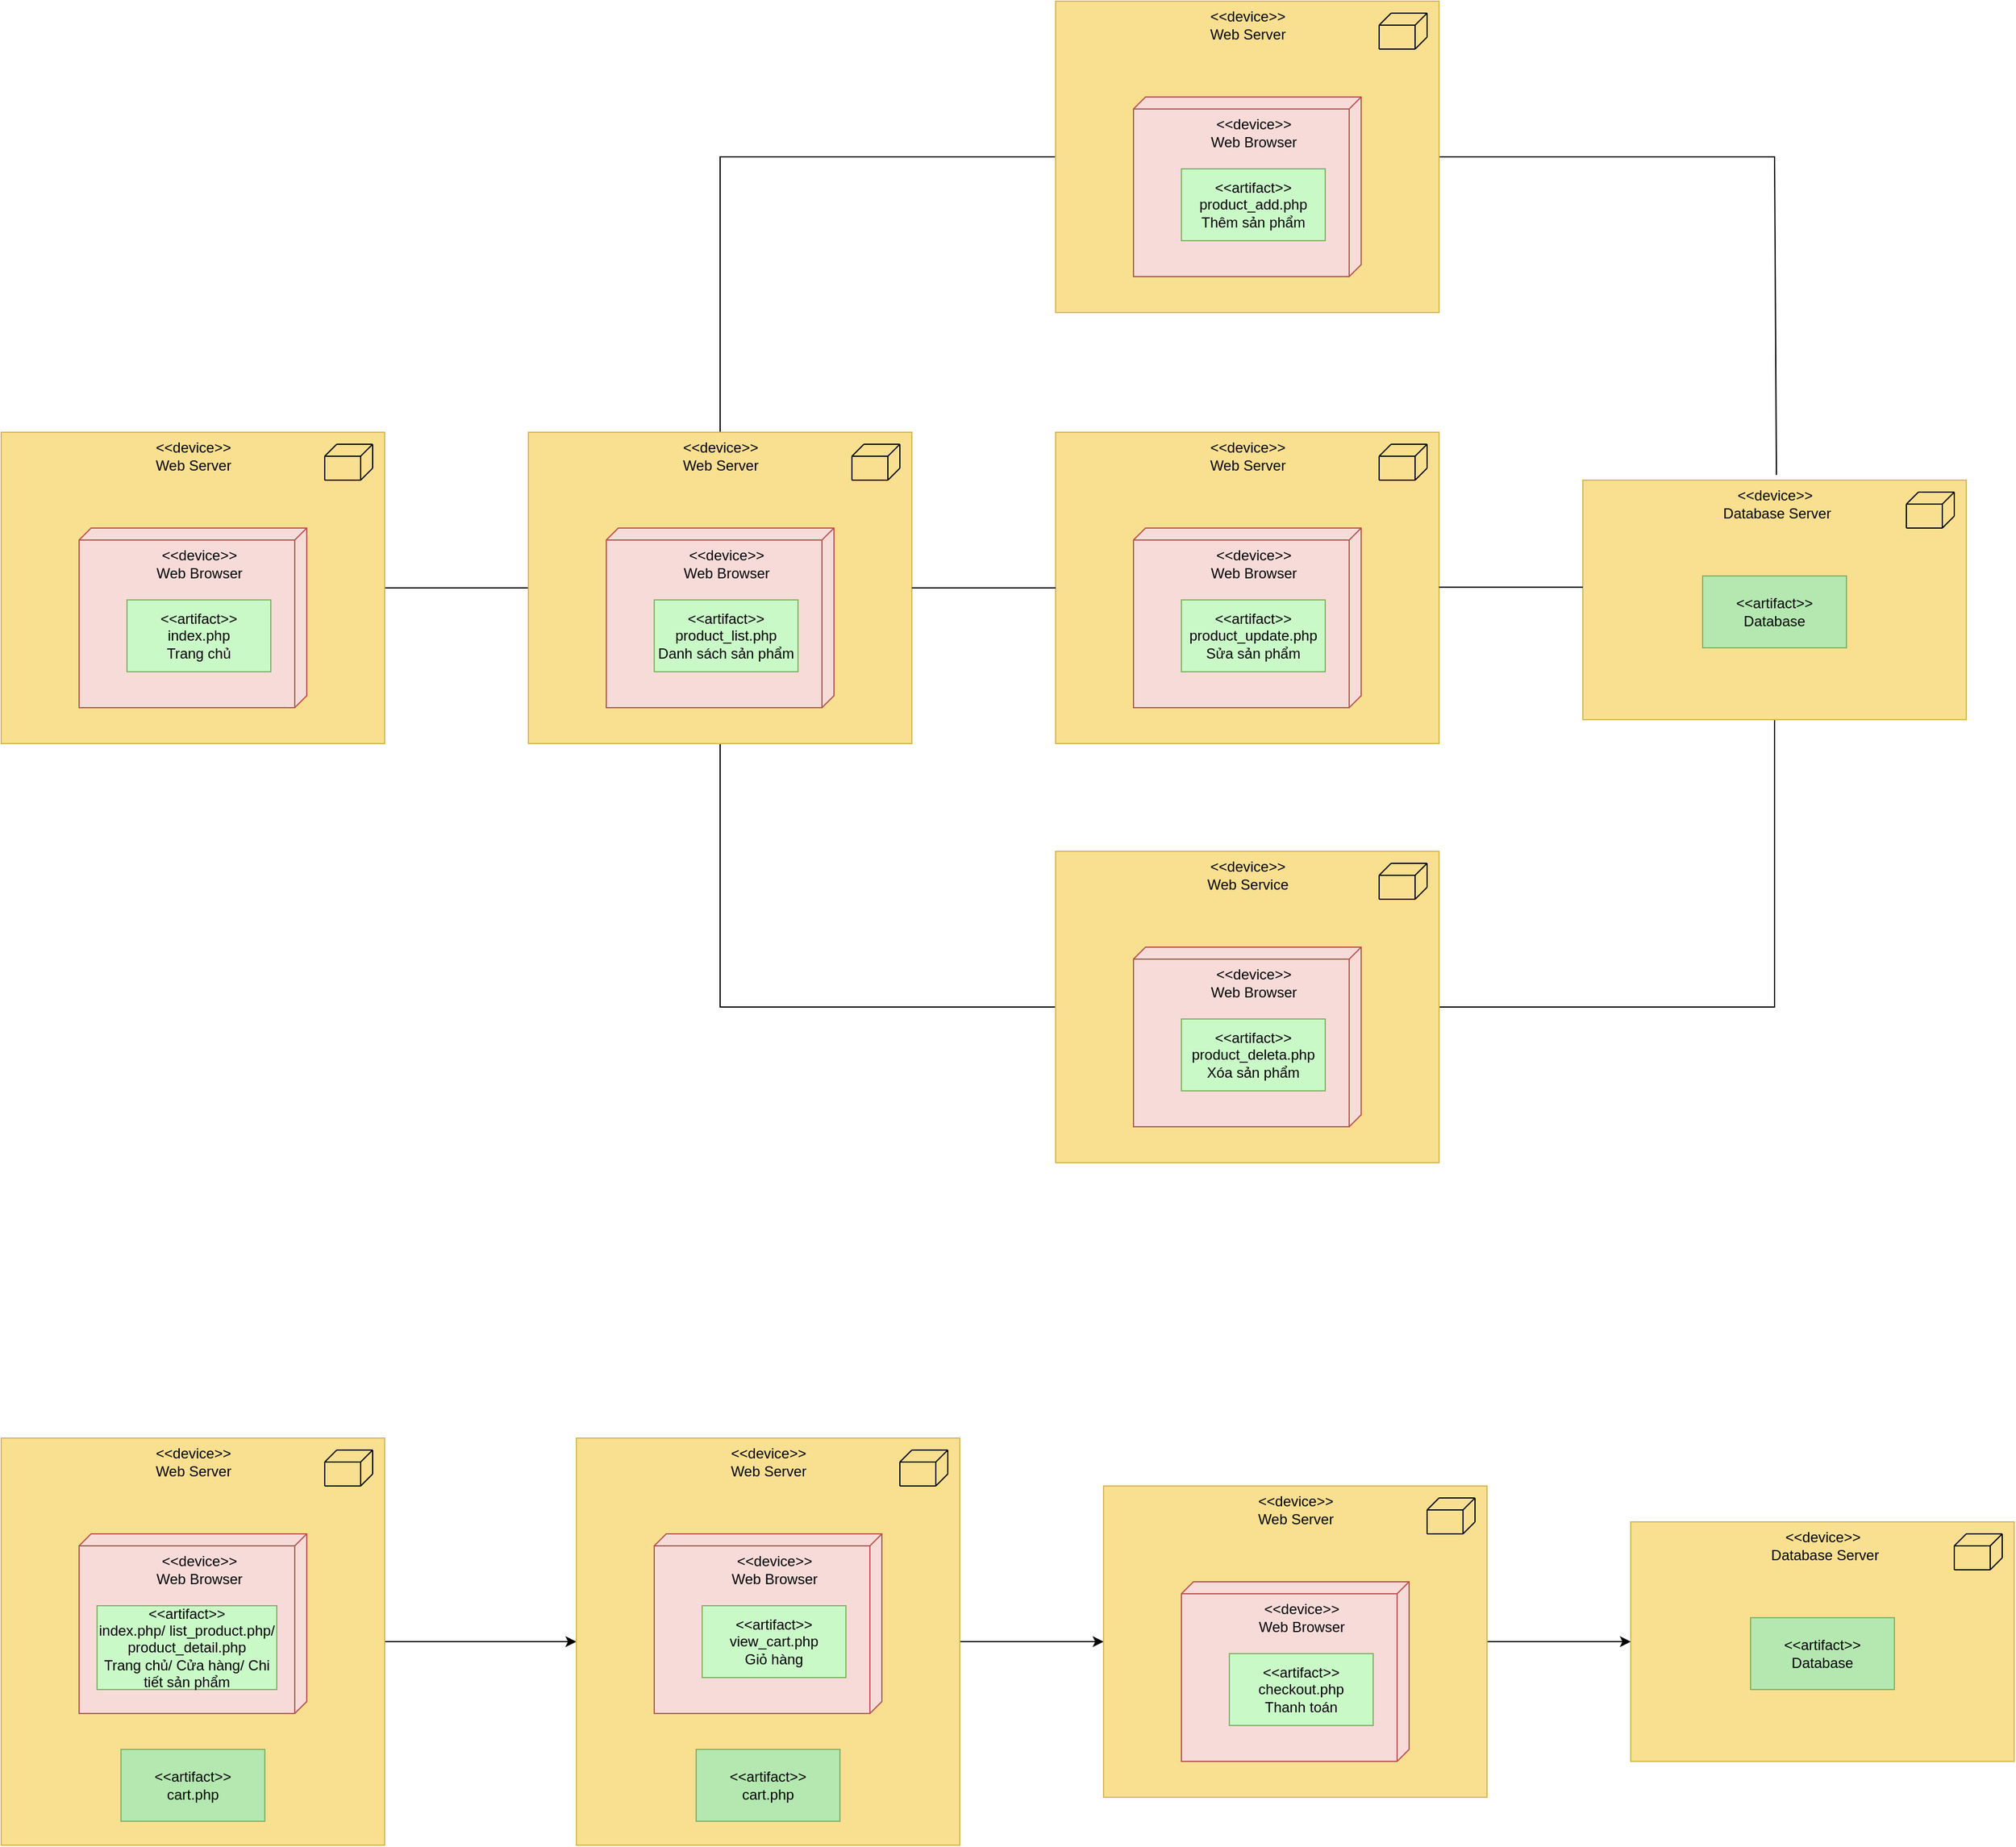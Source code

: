 <mxfile version="25.0.3">
  <diagram name="Trang-1" id="U55i69u3SEo8OkQwpdKD">
    <mxGraphModel dx="1615" dy="857" grid="1" gridSize="10" guides="1" tooltips="1" connect="1" arrows="1" fold="1" page="1" pageScale="1" pageWidth="2339" pageHeight="3300" math="0" shadow="0">
      <root>
        <mxCell id="0" />
        <mxCell id="1" parent="0" />
        <mxCell id="pcqIPcmbaqrJUMRT5sf_-56" value="" style="endArrow=none;html=1;rounded=0;entryX=0;entryY=0.5;entryDx=0;entryDy=0;" edge="1" parent="1" target="pcqIPcmbaqrJUMRT5sf_-207">
          <mxGeometry width="50" height="50" relative="1" as="geometry">
            <mxPoint x="760" y="600" as="sourcePoint" />
            <mxPoint x="1040" y="380" as="targetPoint" />
            <Array as="points">
              <mxPoint x="760" y="370" />
            </Array>
          </mxGeometry>
        </mxCell>
        <mxCell id="pcqIPcmbaqrJUMRT5sf_-58" value="" style="endArrow=none;html=1;rounded=0;exitX=0.5;exitY=1;exitDx=0;exitDy=0;entryX=0;entryY=0.5;entryDx=0;entryDy=0;" edge="1" parent="1" source="pcqIPcmbaqrJUMRT5sf_-91" target="pcqIPcmbaqrJUMRT5sf_-223">
          <mxGeometry width="50" height="50" relative="1" as="geometry">
            <mxPoint x="760" y="800" as="sourcePoint" />
            <mxPoint x="1040" y="1020" as="targetPoint" />
            <Array as="points">
              <mxPoint x="760" y="1080" />
            </Array>
          </mxGeometry>
        </mxCell>
        <mxCell id="pcqIPcmbaqrJUMRT5sf_-68" value="" style="endArrow=none;html=1;rounded=0;exitX=1;exitY=0.5;exitDx=0;exitDy=0;entryX=0.513;entryY=-0.108;entryDx=0;entryDy=0;entryPerimeter=0;" edge="1" parent="1" source="pcqIPcmbaqrJUMRT5sf_-207" target="pcqIPcmbaqrJUMRT5sf_-165">
          <mxGeometry width="50" height="50" relative="1" as="geometry">
            <mxPoint x="1360" y="380" as="sourcePoint" />
            <mxPoint x="1640" y="600" as="targetPoint" />
            <Array as="points">
              <mxPoint x="1640" y="370" />
            </Array>
          </mxGeometry>
        </mxCell>
        <mxCell id="pcqIPcmbaqrJUMRT5sf_-70" value="" style="endArrow=none;html=1;rounded=0;exitX=1;exitY=0.5;exitDx=0;exitDy=0;entryX=0.5;entryY=1;entryDx=0;entryDy=0;" edge="1" parent="1" source="pcqIPcmbaqrJUMRT5sf_-223" target="pcqIPcmbaqrJUMRT5sf_-163">
          <mxGeometry width="50" height="50" relative="1" as="geometry">
            <mxPoint x="1360" y="1020.0" as="sourcePoint" />
            <mxPoint x="1640" y="810" as="targetPoint" />
            <Array as="points">
              <mxPoint x="1640" y="1080" />
            </Array>
          </mxGeometry>
        </mxCell>
        <mxCell id="pcqIPcmbaqrJUMRT5sf_-80" value="" style="endArrow=none;html=1;rounded=0;exitX=1;exitY=0.5;exitDx=0;exitDy=0;entryX=0;entryY=0.5;entryDx=0;entryDy=0;" edge="1" parent="1" source="pcqIPcmbaqrJUMRT5sf_-179" target="pcqIPcmbaqrJUMRT5sf_-91">
          <mxGeometry width="50" height="50" relative="1" as="geometry">
            <mxPoint x="480" y="710" as="sourcePoint" />
            <mxPoint x="600" y="710" as="targetPoint" />
          </mxGeometry>
        </mxCell>
        <mxCell id="pcqIPcmbaqrJUMRT5sf_-91" value="" style="html=1;whiteSpace=wrap;fillColor=#f9df90;strokeColor=#d6b656;" vertex="1" parent="1">
          <mxGeometry x="600" y="600" width="320" height="260" as="geometry" />
        </mxCell>
        <mxCell id="pcqIPcmbaqrJUMRT5sf_-93" value="&amp;lt;&amp;lt;device&amp;gt;&amp;gt;&lt;div&gt;Web Server&lt;/div&gt;" style="text;html=1;align=center;verticalAlign=middle;resizable=0;points=[];autosize=1;strokeColor=none;fillColor=none;" vertex="1" parent="1">
          <mxGeometry x="715" y="600" width="90" height="40" as="geometry" />
        </mxCell>
        <mxCell id="pcqIPcmbaqrJUMRT5sf_-94" value="" style="endArrow=none;html=1;rounded=0;entryX=1;entryY=0;entryDx=0;entryDy=0;" edge="1" parent="1">
          <mxGeometry width="50" height="50" relative="1" as="geometry">
            <mxPoint x="910" y="630" as="sourcePoint" />
            <mxPoint x="910" y="610" as="targetPoint" />
            <Array as="points" />
          </mxGeometry>
        </mxCell>
        <mxCell id="pcqIPcmbaqrJUMRT5sf_-95" value="" style="endArrow=none;html=1;rounded=0;exitX=1;exitY=1;exitDx=0;exitDy=0;" edge="1" parent="1">
          <mxGeometry width="50" height="50" relative="1" as="geometry">
            <mxPoint x="900" y="640" as="sourcePoint" />
            <mxPoint x="910" y="630" as="targetPoint" />
          </mxGeometry>
        </mxCell>
        <mxCell id="pcqIPcmbaqrJUMRT5sf_-96" value="" style="endArrow=none;html=1;rounded=0;exitX=1;exitY=1;exitDx=0;exitDy=0;" edge="1" parent="1">
          <mxGeometry width="50" height="50" relative="1" as="geometry">
            <mxPoint x="900" y="620" as="sourcePoint" />
            <mxPoint x="910" y="610" as="targetPoint" />
          </mxGeometry>
        </mxCell>
        <mxCell id="pcqIPcmbaqrJUMRT5sf_-97" value="" style="endArrow=none;html=1;rounded=0;" edge="1" parent="1">
          <mxGeometry width="50" height="50" relative="1" as="geometry">
            <mxPoint x="880" y="610" as="sourcePoint" />
            <mxPoint x="910" y="610" as="targetPoint" />
            <Array as="points" />
          </mxGeometry>
        </mxCell>
        <mxCell id="pcqIPcmbaqrJUMRT5sf_-98" value="" style="endArrow=none;html=1;rounded=0;entryX=0;entryY=0;entryDx=0;entryDy=0;" edge="1" parent="1">
          <mxGeometry width="50" height="50" relative="1" as="geometry">
            <mxPoint x="880" y="610" as="sourcePoint" />
            <mxPoint x="870" y="620" as="targetPoint" />
            <Array as="points" />
          </mxGeometry>
        </mxCell>
        <mxCell id="pcqIPcmbaqrJUMRT5sf_-99" value="" style="endArrow=none;html=1;rounded=0;" edge="1" parent="1">
          <mxGeometry width="50" height="50" relative="1" as="geometry">
            <mxPoint x="870" y="620" as="sourcePoint" />
            <mxPoint x="900" y="620" as="targetPoint" />
          </mxGeometry>
        </mxCell>
        <mxCell id="pcqIPcmbaqrJUMRT5sf_-100" value="" style="endArrow=none;html=1;rounded=0;" edge="1" parent="1">
          <mxGeometry width="50" height="50" relative="1" as="geometry">
            <mxPoint x="870" y="640" as="sourcePoint" />
            <mxPoint x="900" y="640" as="targetPoint" />
          </mxGeometry>
        </mxCell>
        <mxCell id="pcqIPcmbaqrJUMRT5sf_-101" value="" style="endArrow=none;html=1;rounded=0;" edge="1" parent="1">
          <mxGeometry width="50" height="50" relative="1" as="geometry">
            <mxPoint x="900" y="640" as="sourcePoint" />
            <mxPoint x="900" y="620" as="targetPoint" />
          </mxGeometry>
        </mxCell>
        <mxCell id="pcqIPcmbaqrJUMRT5sf_-102" value="" style="endArrow=none;html=1;rounded=0;" edge="1" parent="1">
          <mxGeometry width="50" height="50" relative="1" as="geometry">
            <mxPoint x="870" y="620" as="sourcePoint" />
            <mxPoint x="870" y="640" as="targetPoint" />
          </mxGeometry>
        </mxCell>
        <mxCell id="pcqIPcmbaqrJUMRT5sf_-163" value="" style="html=1;whiteSpace=wrap;fillColor=#f9df90;strokeColor=#d6b656;" vertex="1" parent="1">
          <mxGeometry x="1480" y="640" width="320" height="200" as="geometry" />
        </mxCell>
        <mxCell id="pcqIPcmbaqrJUMRT5sf_-164" value="&amp;lt;&amp;lt;artifact&amp;gt;&amp;gt;&lt;div&gt;Database&lt;/div&gt;" style="rounded=0;whiteSpace=wrap;html=1;fillColor=#b4e8b0;strokeColor=#82b366;" vertex="1" parent="1">
          <mxGeometry x="1580" y="720" width="120" height="60" as="geometry" />
        </mxCell>
        <mxCell id="pcqIPcmbaqrJUMRT5sf_-165" value="&amp;lt;&amp;lt;device&amp;gt;&amp;gt;&lt;div&gt;&amp;nbsp;Database Server&lt;/div&gt;" style="text;html=1;align=center;verticalAlign=middle;resizable=0;points=[];autosize=1;strokeColor=none;fillColor=none;" vertex="1" parent="1">
          <mxGeometry x="1580" y="640" width="120" height="40" as="geometry" />
        </mxCell>
        <mxCell id="pcqIPcmbaqrJUMRT5sf_-166" value="" style="endArrow=none;html=1;rounded=0;entryX=1;entryY=0;entryDx=0;entryDy=0;" edge="1" parent="1">
          <mxGeometry width="50" height="50" relative="1" as="geometry">
            <mxPoint x="1790" y="670" as="sourcePoint" />
            <mxPoint x="1790" y="650" as="targetPoint" />
            <Array as="points" />
          </mxGeometry>
        </mxCell>
        <mxCell id="pcqIPcmbaqrJUMRT5sf_-167" value="" style="endArrow=none;html=1;rounded=0;exitX=1;exitY=1;exitDx=0;exitDy=0;" edge="1" parent="1">
          <mxGeometry width="50" height="50" relative="1" as="geometry">
            <mxPoint x="1780" y="680" as="sourcePoint" />
            <mxPoint x="1790" y="670" as="targetPoint" />
          </mxGeometry>
        </mxCell>
        <mxCell id="pcqIPcmbaqrJUMRT5sf_-168" value="" style="endArrow=none;html=1;rounded=0;exitX=1;exitY=1;exitDx=0;exitDy=0;" edge="1" parent="1">
          <mxGeometry width="50" height="50" relative="1" as="geometry">
            <mxPoint x="1780" y="660" as="sourcePoint" />
            <mxPoint x="1790" y="650" as="targetPoint" />
          </mxGeometry>
        </mxCell>
        <mxCell id="pcqIPcmbaqrJUMRT5sf_-169" value="" style="endArrow=none;html=1;rounded=0;" edge="1" parent="1">
          <mxGeometry width="50" height="50" relative="1" as="geometry">
            <mxPoint x="1760" y="650" as="sourcePoint" />
            <mxPoint x="1790" y="650" as="targetPoint" />
            <Array as="points" />
          </mxGeometry>
        </mxCell>
        <mxCell id="pcqIPcmbaqrJUMRT5sf_-170" value="" style="endArrow=none;html=1;rounded=0;entryX=0;entryY=0;entryDx=0;entryDy=0;" edge="1" parent="1">
          <mxGeometry width="50" height="50" relative="1" as="geometry">
            <mxPoint x="1760" y="650" as="sourcePoint" />
            <mxPoint x="1750" y="660" as="targetPoint" />
            <Array as="points" />
          </mxGeometry>
        </mxCell>
        <mxCell id="pcqIPcmbaqrJUMRT5sf_-171" value="" style="endArrow=none;html=1;rounded=0;" edge="1" parent="1">
          <mxGeometry width="50" height="50" relative="1" as="geometry">
            <mxPoint x="1750" y="660" as="sourcePoint" />
            <mxPoint x="1780" y="660" as="targetPoint" />
          </mxGeometry>
        </mxCell>
        <mxCell id="pcqIPcmbaqrJUMRT5sf_-172" value="" style="endArrow=none;html=1;rounded=0;" edge="1" parent="1">
          <mxGeometry width="50" height="50" relative="1" as="geometry">
            <mxPoint x="1750" y="680" as="sourcePoint" />
            <mxPoint x="1780" y="680" as="targetPoint" />
          </mxGeometry>
        </mxCell>
        <mxCell id="pcqIPcmbaqrJUMRT5sf_-173" value="" style="endArrow=none;html=1;rounded=0;" edge="1" parent="1">
          <mxGeometry width="50" height="50" relative="1" as="geometry">
            <mxPoint x="1780" y="680" as="sourcePoint" />
            <mxPoint x="1780" y="660" as="targetPoint" />
          </mxGeometry>
        </mxCell>
        <mxCell id="pcqIPcmbaqrJUMRT5sf_-174" value="" style="endArrow=none;html=1;rounded=0;" edge="1" parent="1">
          <mxGeometry width="50" height="50" relative="1" as="geometry">
            <mxPoint x="1750" y="660" as="sourcePoint" />
            <mxPoint x="1750" y="680" as="targetPoint" />
          </mxGeometry>
        </mxCell>
        <mxCell id="pcqIPcmbaqrJUMRT5sf_-176" value="" style="verticalAlign=top;align=left;spacingTop=8;spacingLeft=2;spacingRight=12;shape=cube;size=10;direction=south;fontStyle=4;html=1;whiteSpace=wrap;fillColor=#f7dbd9;strokeColor=#b85450;" vertex="1" parent="1">
          <mxGeometry x="665" y="680" width="190" height="150" as="geometry" />
        </mxCell>
        <mxCell id="pcqIPcmbaqrJUMRT5sf_-177" value="&amp;lt;&amp;lt;device&amp;gt;&amp;gt;&lt;div&gt;Web Browser&lt;/div&gt;" style="text;html=1;align=center;verticalAlign=middle;resizable=0;points=[];autosize=1;strokeColor=none;fillColor=none;" vertex="1" parent="1">
          <mxGeometry x="715" y="690" width="100" height="40" as="geometry" />
        </mxCell>
        <mxCell id="pcqIPcmbaqrJUMRT5sf_-178" value="&amp;lt;&amp;lt;artifact&amp;gt;&amp;gt;&lt;div&gt;product_list.php&lt;/div&gt;&lt;div&gt;Danh sách sản phẩm&lt;/div&gt;" style="rounded=0;whiteSpace=wrap;html=1;fillColor=#caf9c8;strokeColor=#82b366;" vertex="1" parent="1">
          <mxGeometry x="705" y="740" width="120" height="60" as="geometry" />
        </mxCell>
        <mxCell id="pcqIPcmbaqrJUMRT5sf_-179" value="" style="html=1;whiteSpace=wrap;fillColor=#f9df90;strokeColor=#d6b656;" vertex="1" parent="1">
          <mxGeometry x="160" y="600" width="320" height="260" as="geometry" />
        </mxCell>
        <mxCell id="pcqIPcmbaqrJUMRT5sf_-180" value="&amp;lt;&amp;lt;device&amp;gt;&amp;gt;&lt;div&gt;Web Server&lt;/div&gt;" style="text;html=1;align=center;verticalAlign=middle;resizable=0;points=[];autosize=1;strokeColor=none;fillColor=none;" vertex="1" parent="1">
          <mxGeometry x="275" y="600" width="90" height="40" as="geometry" />
        </mxCell>
        <mxCell id="pcqIPcmbaqrJUMRT5sf_-181" value="" style="endArrow=none;html=1;rounded=0;entryX=1;entryY=0;entryDx=0;entryDy=0;" edge="1" parent="1">
          <mxGeometry width="50" height="50" relative="1" as="geometry">
            <mxPoint x="470" y="630" as="sourcePoint" />
            <mxPoint x="470" y="610" as="targetPoint" />
            <Array as="points" />
          </mxGeometry>
        </mxCell>
        <mxCell id="pcqIPcmbaqrJUMRT5sf_-182" value="" style="endArrow=none;html=1;rounded=0;exitX=1;exitY=1;exitDx=0;exitDy=0;" edge="1" parent="1">
          <mxGeometry width="50" height="50" relative="1" as="geometry">
            <mxPoint x="460" y="640" as="sourcePoint" />
            <mxPoint x="470" y="630" as="targetPoint" />
          </mxGeometry>
        </mxCell>
        <mxCell id="pcqIPcmbaqrJUMRT5sf_-183" value="" style="endArrow=none;html=1;rounded=0;exitX=1;exitY=1;exitDx=0;exitDy=0;" edge="1" parent="1">
          <mxGeometry width="50" height="50" relative="1" as="geometry">
            <mxPoint x="460" y="620" as="sourcePoint" />
            <mxPoint x="470" y="610" as="targetPoint" />
          </mxGeometry>
        </mxCell>
        <mxCell id="pcqIPcmbaqrJUMRT5sf_-184" value="" style="endArrow=none;html=1;rounded=0;" edge="1" parent="1">
          <mxGeometry width="50" height="50" relative="1" as="geometry">
            <mxPoint x="440" y="610" as="sourcePoint" />
            <mxPoint x="470" y="610" as="targetPoint" />
            <Array as="points" />
          </mxGeometry>
        </mxCell>
        <mxCell id="pcqIPcmbaqrJUMRT5sf_-185" value="" style="endArrow=none;html=1;rounded=0;entryX=0;entryY=0;entryDx=0;entryDy=0;" edge="1" parent="1">
          <mxGeometry width="50" height="50" relative="1" as="geometry">
            <mxPoint x="440" y="610" as="sourcePoint" />
            <mxPoint x="430" y="620" as="targetPoint" />
            <Array as="points" />
          </mxGeometry>
        </mxCell>
        <mxCell id="pcqIPcmbaqrJUMRT5sf_-186" value="" style="endArrow=none;html=1;rounded=0;" edge="1" parent="1">
          <mxGeometry width="50" height="50" relative="1" as="geometry">
            <mxPoint x="430" y="620" as="sourcePoint" />
            <mxPoint x="460" y="620" as="targetPoint" />
          </mxGeometry>
        </mxCell>
        <mxCell id="pcqIPcmbaqrJUMRT5sf_-187" value="" style="endArrow=none;html=1;rounded=0;" edge="1" parent="1">
          <mxGeometry width="50" height="50" relative="1" as="geometry">
            <mxPoint x="430" y="640" as="sourcePoint" />
            <mxPoint x="460" y="640" as="targetPoint" />
          </mxGeometry>
        </mxCell>
        <mxCell id="pcqIPcmbaqrJUMRT5sf_-188" value="" style="endArrow=none;html=1;rounded=0;" edge="1" parent="1">
          <mxGeometry width="50" height="50" relative="1" as="geometry">
            <mxPoint x="460" y="640" as="sourcePoint" />
            <mxPoint x="460" y="620" as="targetPoint" />
          </mxGeometry>
        </mxCell>
        <mxCell id="pcqIPcmbaqrJUMRT5sf_-189" value="" style="endArrow=none;html=1;rounded=0;" edge="1" parent="1">
          <mxGeometry width="50" height="50" relative="1" as="geometry">
            <mxPoint x="430" y="620" as="sourcePoint" />
            <mxPoint x="430" y="640" as="targetPoint" />
          </mxGeometry>
        </mxCell>
        <mxCell id="pcqIPcmbaqrJUMRT5sf_-190" value="" style="verticalAlign=top;align=left;spacingTop=8;spacingLeft=2;spacingRight=12;shape=cube;size=10;direction=south;fontStyle=4;html=1;whiteSpace=wrap;fillColor=#f7dbd9;strokeColor=#b85450;" vertex="1" parent="1">
          <mxGeometry x="225" y="680" width="190" height="150" as="geometry" />
        </mxCell>
        <mxCell id="pcqIPcmbaqrJUMRT5sf_-191" value="&amp;lt;&amp;lt;device&amp;gt;&amp;gt;&lt;div&gt;Web Browser&lt;/div&gt;" style="text;html=1;align=center;verticalAlign=middle;resizable=0;points=[];autosize=1;strokeColor=none;fillColor=none;" vertex="1" parent="1">
          <mxGeometry x="275" y="690" width="100" height="40" as="geometry" />
        </mxCell>
        <mxCell id="pcqIPcmbaqrJUMRT5sf_-192" value="&amp;lt;&amp;lt;artifact&amp;gt;&amp;gt;&lt;div&gt;index.php&lt;/div&gt;&lt;div&gt;Trang chủ&lt;/div&gt;" style="rounded=0;whiteSpace=wrap;html=1;fillColor=#caf9c8;strokeColor=#82b366;" vertex="1" parent="1">
          <mxGeometry x="265" y="740" width="120" height="60" as="geometry" />
        </mxCell>
        <mxCell id="pcqIPcmbaqrJUMRT5sf_-193" value="" style="html=1;whiteSpace=wrap;fillColor=#f9df90;strokeColor=#d6b656;" vertex="1" parent="1">
          <mxGeometry x="1040" y="600" width="320" height="260" as="geometry" />
        </mxCell>
        <mxCell id="pcqIPcmbaqrJUMRT5sf_-194" value="&amp;lt;&amp;lt;device&amp;gt;&amp;gt;&lt;div&gt;Web Server&lt;/div&gt;" style="text;html=1;align=center;verticalAlign=middle;resizable=0;points=[];autosize=1;strokeColor=none;fillColor=none;" vertex="1" parent="1">
          <mxGeometry x="1155" y="600" width="90" height="40" as="geometry" />
        </mxCell>
        <mxCell id="pcqIPcmbaqrJUMRT5sf_-195" value="" style="endArrow=none;html=1;rounded=0;entryX=1;entryY=0;entryDx=0;entryDy=0;" edge="1" parent="1">
          <mxGeometry width="50" height="50" relative="1" as="geometry">
            <mxPoint x="1350" y="630" as="sourcePoint" />
            <mxPoint x="1350" y="610" as="targetPoint" />
            <Array as="points" />
          </mxGeometry>
        </mxCell>
        <mxCell id="pcqIPcmbaqrJUMRT5sf_-196" value="" style="endArrow=none;html=1;rounded=0;exitX=1;exitY=1;exitDx=0;exitDy=0;" edge="1" parent="1">
          <mxGeometry width="50" height="50" relative="1" as="geometry">
            <mxPoint x="1340" y="640" as="sourcePoint" />
            <mxPoint x="1350" y="630" as="targetPoint" />
          </mxGeometry>
        </mxCell>
        <mxCell id="pcqIPcmbaqrJUMRT5sf_-197" value="" style="endArrow=none;html=1;rounded=0;exitX=1;exitY=1;exitDx=0;exitDy=0;" edge="1" parent="1">
          <mxGeometry width="50" height="50" relative="1" as="geometry">
            <mxPoint x="1340" y="620" as="sourcePoint" />
            <mxPoint x="1350" y="610" as="targetPoint" />
          </mxGeometry>
        </mxCell>
        <mxCell id="pcqIPcmbaqrJUMRT5sf_-198" value="" style="endArrow=none;html=1;rounded=0;" edge="1" parent="1">
          <mxGeometry width="50" height="50" relative="1" as="geometry">
            <mxPoint x="1320" y="610" as="sourcePoint" />
            <mxPoint x="1350" y="610" as="targetPoint" />
            <Array as="points" />
          </mxGeometry>
        </mxCell>
        <mxCell id="pcqIPcmbaqrJUMRT5sf_-199" value="" style="endArrow=none;html=1;rounded=0;entryX=0;entryY=0;entryDx=0;entryDy=0;" edge="1" parent="1">
          <mxGeometry width="50" height="50" relative="1" as="geometry">
            <mxPoint x="1320" y="610" as="sourcePoint" />
            <mxPoint x="1310" y="620" as="targetPoint" />
            <Array as="points" />
          </mxGeometry>
        </mxCell>
        <mxCell id="pcqIPcmbaqrJUMRT5sf_-200" value="" style="endArrow=none;html=1;rounded=0;" edge="1" parent="1">
          <mxGeometry width="50" height="50" relative="1" as="geometry">
            <mxPoint x="1310" y="620" as="sourcePoint" />
            <mxPoint x="1340" y="620" as="targetPoint" />
          </mxGeometry>
        </mxCell>
        <mxCell id="pcqIPcmbaqrJUMRT5sf_-201" value="" style="endArrow=none;html=1;rounded=0;" edge="1" parent="1">
          <mxGeometry width="50" height="50" relative="1" as="geometry">
            <mxPoint x="1310" y="640" as="sourcePoint" />
            <mxPoint x="1340" y="640" as="targetPoint" />
          </mxGeometry>
        </mxCell>
        <mxCell id="pcqIPcmbaqrJUMRT5sf_-202" value="" style="endArrow=none;html=1;rounded=0;" edge="1" parent="1">
          <mxGeometry width="50" height="50" relative="1" as="geometry">
            <mxPoint x="1340" y="640" as="sourcePoint" />
            <mxPoint x="1340" y="620" as="targetPoint" />
          </mxGeometry>
        </mxCell>
        <mxCell id="pcqIPcmbaqrJUMRT5sf_-203" value="" style="endArrow=none;html=1;rounded=0;" edge="1" parent="1">
          <mxGeometry width="50" height="50" relative="1" as="geometry">
            <mxPoint x="1310" y="620" as="sourcePoint" />
            <mxPoint x="1310" y="640" as="targetPoint" />
          </mxGeometry>
        </mxCell>
        <mxCell id="pcqIPcmbaqrJUMRT5sf_-204" value="" style="verticalAlign=top;align=left;spacingTop=8;spacingLeft=2;spacingRight=12;shape=cube;size=10;direction=south;fontStyle=4;html=1;whiteSpace=wrap;fillColor=#f7dbd9;strokeColor=#b85450;" vertex="1" parent="1">
          <mxGeometry x="1105" y="680" width="190" height="150" as="geometry" />
        </mxCell>
        <mxCell id="pcqIPcmbaqrJUMRT5sf_-205" value="&amp;lt;&amp;lt;device&amp;gt;&amp;gt;&lt;div&gt;Web Browser&lt;/div&gt;" style="text;html=1;align=center;verticalAlign=middle;resizable=0;points=[];autosize=1;strokeColor=none;fillColor=none;" vertex="1" parent="1">
          <mxGeometry x="1155" y="690" width="100" height="40" as="geometry" />
        </mxCell>
        <mxCell id="pcqIPcmbaqrJUMRT5sf_-206" value="&amp;lt;&amp;lt;artifact&amp;gt;&amp;gt;&lt;div&gt;product_update.php&lt;/div&gt;&lt;div&gt;Sửa sản phẩm&lt;/div&gt;" style="rounded=0;whiteSpace=wrap;html=1;fillColor=#caf9c8;strokeColor=#82b366;" vertex="1" parent="1">
          <mxGeometry x="1145" y="740" width="120" height="60" as="geometry" />
        </mxCell>
        <mxCell id="pcqIPcmbaqrJUMRT5sf_-207" value="" style="html=1;whiteSpace=wrap;fillColor=#f9df90;strokeColor=#d6b656;" vertex="1" parent="1">
          <mxGeometry x="1040" y="240" width="320" height="260" as="geometry" />
        </mxCell>
        <mxCell id="pcqIPcmbaqrJUMRT5sf_-208" value="&amp;lt;&amp;lt;device&amp;gt;&amp;gt;&lt;div&gt;Web Server&lt;/div&gt;" style="text;html=1;align=center;verticalAlign=middle;resizable=0;points=[];autosize=1;strokeColor=none;fillColor=none;" vertex="1" parent="1">
          <mxGeometry x="1155" y="240" width="90" height="40" as="geometry" />
        </mxCell>
        <mxCell id="pcqIPcmbaqrJUMRT5sf_-209" value="" style="endArrow=none;html=1;rounded=0;entryX=1;entryY=0;entryDx=0;entryDy=0;" edge="1" parent="1">
          <mxGeometry width="50" height="50" relative="1" as="geometry">
            <mxPoint x="1350" y="270" as="sourcePoint" />
            <mxPoint x="1350" y="250" as="targetPoint" />
            <Array as="points" />
          </mxGeometry>
        </mxCell>
        <mxCell id="pcqIPcmbaqrJUMRT5sf_-210" value="" style="endArrow=none;html=1;rounded=0;exitX=1;exitY=1;exitDx=0;exitDy=0;" edge="1" parent="1">
          <mxGeometry width="50" height="50" relative="1" as="geometry">
            <mxPoint x="1340" y="280" as="sourcePoint" />
            <mxPoint x="1350" y="270" as="targetPoint" />
          </mxGeometry>
        </mxCell>
        <mxCell id="pcqIPcmbaqrJUMRT5sf_-211" value="" style="endArrow=none;html=1;rounded=0;exitX=1;exitY=1;exitDx=0;exitDy=0;" edge="1" parent="1">
          <mxGeometry width="50" height="50" relative="1" as="geometry">
            <mxPoint x="1340" y="260" as="sourcePoint" />
            <mxPoint x="1350" y="250" as="targetPoint" />
          </mxGeometry>
        </mxCell>
        <mxCell id="pcqIPcmbaqrJUMRT5sf_-212" value="" style="endArrow=none;html=1;rounded=0;" edge="1" parent="1">
          <mxGeometry width="50" height="50" relative="1" as="geometry">
            <mxPoint x="1320" y="250" as="sourcePoint" />
            <mxPoint x="1350" y="250" as="targetPoint" />
            <Array as="points" />
          </mxGeometry>
        </mxCell>
        <mxCell id="pcqIPcmbaqrJUMRT5sf_-213" value="" style="endArrow=none;html=1;rounded=0;entryX=0;entryY=0;entryDx=0;entryDy=0;" edge="1" parent="1">
          <mxGeometry width="50" height="50" relative="1" as="geometry">
            <mxPoint x="1320" y="250" as="sourcePoint" />
            <mxPoint x="1310" y="260" as="targetPoint" />
            <Array as="points" />
          </mxGeometry>
        </mxCell>
        <mxCell id="pcqIPcmbaqrJUMRT5sf_-214" value="" style="endArrow=none;html=1;rounded=0;" edge="1" parent="1">
          <mxGeometry width="50" height="50" relative="1" as="geometry">
            <mxPoint x="1310" y="260" as="sourcePoint" />
            <mxPoint x="1340" y="260" as="targetPoint" />
          </mxGeometry>
        </mxCell>
        <mxCell id="pcqIPcmbaqrJUMRT5sf_-215" value="" style="endArrow=none;html=1;rounded=0;" edge="1" parent="1">
          <mxGeometry width="50" height="50" relative="1" as="geometry">
            <mxPoint x="1310" y="280" as="sourcePoint" />
            <mxPoint x="1340" y="280" as="targetPoint" />
          </mxGeometry>
        </mxCell>
        <mxCell id="pcqIPcmbaqrJUMRT5sf_-216" value="" style="endArrow=none;html=1;rounded=0;" edge="1" parent="1">
          <mxGeometry width="50" height="50" relative="1" as="geometry">
            <mxPoint x="1340" y="280" as="sourcePoint" />
            <mxPoint x="1340" y="260" as="targetPoint" />
          </mxGeometry>
        </mxCell>
        <mxCell id="pcqIPcmbaqrJUMRT5sf_-217" value="" style="endArrow=none;html=1;rounded=0;" edge="1" parent="1">
          <mxGeometry width="50" height="50" relative="1" as="geometry">
            <mxPoint x="1310" y="260" as="sourcePoint" />
            <mxPoint x="1310" y="280" as="targetPoint" />
          </mxGeometry>
        </mxCell>
        <mxCell id="pcqIPcmbaqrJUMRT5sf_-218" value="" style="verticalAlign=top;align=left;spacingTop=8;spacingLeft=2;spacingRight=12;shape=cube;size=10;direction=south;fontStyle=4;html=1;whiteSpace=wrap;fillColor=#f7dbd9;strokeColor=#b85450;" vertex="1" parent="1">
          <mxGeometry x="1105" y="320" width="190" height="150" as="geometry" />
        </mxCell>
        <mxCell id="pcqIPcmbaqrJUMRT5sf_-219" value="&amp;lt;&amp;lt;device&amp;gt;&amp;gt;&lt;div&gt;Web Browser&lt;/div&gt;" style="text;html=1;align=center;verticalAlign=middle;resizable=0;points=[];autosize=1;strokeColor=none;fillColor=none;" vertex="1" parent="1">
          <mxGeometry x="1155" y="330" width="100" height="40" as="geometry" />
        </mxCell>
        <mxCell id="pcqIPcmbaqrJUMRT5sf_-220" value="&amp;lt;&amp;lt;artifact&amp;gt;&amp;gt;&lt;div&gt;product_add.php&lt;/div&gt;&lt;div&gt;Thêm sản phẩm&lt;/div&gt;" style="rounded=0;whiteSpace=wrap;html=1;fillColor=#caf9c8;strokeColor=#82b366;" vertex="1" parent="1">
          <mxGeometry x="1145" y="380" width="120" height="60" as="geometry" />
        </mxCell>
        <mxCell id="pcqIPcmbaqrJUMRT5sf_-222" value="" style="endArrow=none;html=1;rounded=0;exitX=1;exitY=0.5;exitDx=0;exitDy=0;" edge="1" parent="1" source="pcqIPcmbaqrJUMRT5sf_-91" target="pcqIPcmbaqrJUMRT5sf_-193">
          <mxGeometry width="50" height="50" relative="1" as="geometry">
            <mxPoint x="1140" y="620" as="sourcePoint" />
            <mxPoint x="1190" y="570" as="targetPoint" />
          </mxGeometry>
        </mxCell>
        <mxCell id="pcqIPcmbaqrJUMRT5sf_-223" value="" style="html=1;whiteSpace=wrap;fillColor=#f9df90;strokeColor=#d6b656;" vertex="1" parent="1">
          <mxGeometry x="1040" y="950" width="320" height="260" as="geometry" />
        </mxCell>
        <mxCell id="pcqIPcmbaqrJUMRT5sf_-224" value="&amp;lt;&amp;lt;device&amp;gt;&amp;gt;&lt;div&gt;Web Service&lt;/div&gt;" style="text;html=1;align=center;verticalAlign=middle;resizable=0;points=[];autosize=1;strokeColor=none;fillColor=none;" vertex="1" parent="1">
          <mxGeometry x="1155" y="950" width="90" height="40" as="geometry" />
        </mxCell>
        <mxCell id="pcqIPcmbaqrJUMRT5sf_-225" value="" style="endArrow=none;html=1;rounded=0;entryX=1;entryY=0;entryDx=0;entryDy=0;" edge="1" parent="1">
          <mxGeometry width="50" height="50" relative="1" as="geometry">
            <mxPoint x="1350" y="980" as="sourcePoint" />
            <mxPoint x="1350" y="960" as="targetPoint" />
            <Array as="points" />
          </mxGeometry>
        </mxCell>
        <mxCell id="pcqIPcmbaqrJUMRT5sf_-226" value="" style="endArrow=none;html=1;rounded=0;exitX=1;exitY=1;exitDx=0;exitDy=0;" edge="1" parent="1">
          <mxGeometry width="50" height="50" relative="1" as="geometry">
            <mxPoint x="1340" y="990" as="sourcePoint" />
            <mxPoint x="1350" y="980" as="targetPoint" />
          </mxGeometry>
        </mxCell>
        <mxCell id="pcqIPcmbaqrJUMRT5sf_-227" value="" style="endArrow=none;html=1;rounded=0;exitX=1;exitY=1;exitDx=0;exitDy=0;" edge="1" parent="1">
          <mxGeometry width="50" height="50" relative="1" as="geometry">
            <mxPoint x="1340" y="970" as="sourcePoint" />
            <mxPoint x="1350" y="960" as="targetPoint" />
          </mxGeometry>
        </mxCell>
        <mxCell id="pcqIPcmbaqrJUMRT5sf_-228" value="" style="endArrow=none;html=1;rounded=0;" edge="1" parent="1">
          <mxGeometry width="50" height="50" relative="1" as="geometry">
            <mxPoint x="1320" y="960" as="sourcePoint" />
            <mxPoint x="1350" y="960" as="targetPoint" />
            <Array as="points" />
          </mxGeometry>
        </mxCell>
        <mxCell id="pcqIPcmbaqrJUMRT5sf_-229" value="" style="endArrow=none;html=1;rounded=0;entryX=0;entryY=0;entryDx=0;entryDy=0;" edge="1" parent="1">
          <mxGeometry width="50" height="50" relative="1" as="geometry">
            <mxPoint x="1320" y="960" as="sourcePoint" />
            <mxPoint x="1310" y="970" as="targetPoint" />
            <Array as="points" />
          </mxGeometry>
        </mxCell>
        <mxCell id="pcqIPcmbaqrJUMRT5sf_-230" value="" style="endArrow=none;html=1;rounded=0;" edge="1" parent="1">
          <mxGeometry width="50" height="50" relative="1" as="geometry">
            <mxPoint x="1310" y="970" as="sourcePoint" />
            <mxPoint x="1340" y="970" as="targetPoint" />
          </mxGeometry>
        </mxCell>
        <mxCell id="pcqIPcmbaqrJUMRT5sf_-231" value="" style="endArrow=none;html=1;rounded=0;" edge="1" parent="1">
          <mxGeometry width="50" height="50" relative="1" as="geometry">
            <mxPoint x="1310" y="990" as="sourcePoint" />
            <mxPoint x="1340" y="990" as="targetPoint" />
          </mxGeometry>
        </mxCell>
        <mxCell id="pcqIPcmbaqrJUMRT5sf_-232" value="" style="endArrow=none;html=1;rounded=0;" edge="1" parent="1">
          <mxGeometry width="50" height="50" relative="1" as="geometry">
            <mxPoint x="1340" y="990" as="sourcePoint" />
            <mxPoint x="1340" y="970" as="targetPoint" />
          </mxGeometry>
        </mxCell>
        <mxCell id="pcqIPcmbaqrJUMRT5sf_-233" value="" style="endArrow=none;html=1;rounded=0;" edge="1" parent="1">
          <mxGeometry width="50" height="50" relative="1" as="geometry">
            <mxPoint x="1310" y="970" as="sourcePoint" />
            <mxPoint x="1310" y="990" as="targetPoint" />
          </mxGeometry>
        </mxCell>
        <mxCell id="pcqIPcmbaqrJUMRT5sf_-234" value="" style="verticalAlign=top;align=left;spacingTop=8;spacingLeft=2;spacingRight=12;shape=cube;size=10;direction=south;fontStyle=4;html=1;whiteSpace=wrap;fillColor=#f7dbd9;strokeColor=#b85450;" vertex="1" parent="1">
          <mxGeometry x="1105" y="1030" width="190" height="150" as="geometry" />
        </mxCell>
        <mxCell id="pcqIPcmbaqrJUMRT5sf_-235" value="&amp;lt;&amp;lt;device&amp;gt;&amp;gt;&lt;div&gt;Web Browser&lt;/div&gt;" style="text;html=1;align=center;verticalAlign=middle;resizable=0;points=[];autosize=1;strokeColor=none;fillColor=none;" vertex="1" parent="1">
          <mxGeometry x="1155" y="1040" width="100" height="40" as="geometry" />
        </mxCell>
        <mxCell id="pcqIPcmbaqrJUMRT5sf_-236" value="&amp;lt;&amp;lt;artifact&amp;gt;&amp;gt;&lt;div&gt;product_deleta.php&lt;/div&gt;&lt;div&gt;Xóa sản phẩm&lt;/div&gt;" style="rounded=0;whiteSpace=wrap;html=1;fillColor=#caf9c8;strokeColor=#82b366;" vertex="1" parent="1">
          <mxGeometry x="1145" y="1090" width="120" height="60" as="geometry" />
        </mxCell>
        <mxCell id="pcqIPcmbaqrJUMRT5sf_-265" value="" style="endArrow=none;html=1;rounded=0;exitX=1;exitY=0.5;exitDx=0;exitDy=0;" edge="1" parent="1">
          <mxGeometry width="50" height="50" relative="1" as="geometry">
            <mxPoint x="1360" y="729.33" as="sourcePoint" />
            <mxPoint x="1480" y="729.33" as="targetPoint" />
          </mxGeometry>
        </mxCell>
        <mxCell id="pcqIPcmbaqrJUMRT5sf_-282" value="" style="html=1;whiteSpace=wrap;fillColor=#f9df90;strokeColor=#d6b656;" vertex="1" parent="1">
          <mxGeometry x="1520" y="1510" width="320" height="200" as="geometry" />
        </mxCell>
        <mxCell id="pcqIPcmbaqrJUMRT5sf_-283" value="&amp;lt;&amp;lt;artifact&amp;gt;&amp;gt;&lt;div&gt;Database&lt;/div&gt;" style="rounded=0;whiteSpace=wrap;html=1;fillColor=#b4e8b0;strokeColor=#82b366;" vertex="1" parent="1">
          <mxGeometry x="1620" y="1590" width="120" height="60" as="geometry" />
        </mxCell>
        <mxCell id="pcqIPcmbaqrJUMRT5sf_-284" value="&amp;lt;&amp;lt;device&amp;gt;&amp;gt;&lt;div&gt;&amp;nbsp;Database Server&lt;/div&gt;" style="text;html=1;align=center;verticalAlign=middle;resizable=0;points=[];autosize=1;strokeColor=none;fillColor=none;" vertex="1" parent="1">
          <mxGeometry x="1620" y="1510" width="120" height="40" as="geometry" />
        </mxCell>
        <mxCell id="pcqIPcmbaqrJUMRT5sf_-285" value="" style="endArrow=none;html=1;rounded=0;entryX=1;entryY=0;entryDx=0;entryDy=0;" edge="1" parent="1">
          <mxGeometry width="50" height="50" relative="1" as="geometry">
            <mxPoint x="1830" y="1540" as="sourcePoint" />
            <mxPoint x="1830" y="1520" as="targetPoint" />
            <Array as="points" />
          </mxGeometry>
        </mxCell>
        <mxCell id="pcqIPcmbaqrJUMRT5sf_-286" value="" style="endArrow=none;html=1;rounded=0;exitX=1;exitY=1;exitDx=0;exitDy=0;" edge="1" parent="1">
          <mxGeometry width="50" height="50" relative="1" as="geometry">
            <mxPoint x="1820" y="1550" as="sourcePoint" />
            <mxPoint x="1830" y="1540" as="targetPoint" />
          </mxGeometry>
        </mxCell>
        <mxCell id="pcqIPcmbaqrJUMRT5sf_-287" value="" style="endArrow=none;html=1;rounded=0;exitX=1;exitY=1;exitDx=0;exitDy=0;" edge="1" parent="1">
          <mxGeometry width="50" height="50" relative="1" as="geometry">
            <mxPoint x="1820" y="1530" as="sourcePoint" />
            <mxPoint x="1830" y="1520" as="targetPoint" />
          </mxGeometry>
        </mxCell>
        <mxCell id="pcqIPcmbaqrJUMRT5sf_-288" value="" style="endArrow=none;html=1;rounded=0;" edge="1" parent="1">
          <mxGeometry width="50" height="50" relative="1" as="geometry">
            <mxPoint x="1800" y="1520" as="sourcePoint" />
            <mxPoint x="1830" y="1520" as="targetPoint" />
            <Array as="points" />
          </mxGeometry>
        </mxCell>
        <mxCell id="pcqIPcmbaqrJUMRT5sf_-289" value="" style="endArrow=none;html=1;rounded=0;entryX=0;entryY=0;entryDx=0;entryDy=0;" edge="1" parent="1">
          <mxGeometry width="50" height="50" relative="1" as="geometry">
            <mxPoint x="1800" y="1520" as="sourcePoint" />
            <mxPoint x="1790" y="1530" as="targetPoint" />
            <Array as="points" />
          </mxGeometry>
        </mxCell>
        <mxCell id="pcqIPcmbaqrJUMRT5sf_-290" value="" style="endArrow=none;html=1;rounded=0;" edge="1" parent="1">
          <mxGeometry width="50" height="50" relative="1" as="geometry">
            <mxPoint x="1790" y="1530" as="sourcePoint" />
            <mxPoint x="1820" y="1530" as="targetPoint" />
          </mxGeometry>
        </mxCell>
        <mxCell id="pcqIPcmbaqrJUMRT5sf_-291" value="" style="endArrow=none;html=1;rounded=0;" edge="1" parent="1">
          <mxGeometry width="50" height="50" relative="1" as="geometry">
            <mxPoint x="1790" y="1550" as="sourcePoint" />
            <mxPoint x="1820" y="1550" as="targetPoint" />
          </mxGeometry>
        </mxCell>
        <mxCell id="pcqIPcmbaqrJUMRT5sf_-292" value="" style="endArrow=none;html=1;rounded=0;" edge="1" parent="1">
          <mxGeometry width="50" height="50" relative="1" as="geometry">
            <mxPoint x="1820" y="1550" as="sourcePoint" />
            <mxPoint x="1820" y="1530" as="targetPoint" />
          </mxGeometry>
        </mxCell>
        <mxCell id="pcqIPcmbaqrJUMRT5sf_-293" value="" style="endArrow=none;html=1;rounded=0;" edge="1" parent="1">
          <mxGeometry width="50" height="50" relative="1" as="geometry">
            <mxPoint x="1790" y="1530" as="sourcePoint" />
            <mxPoint x="1790" y="1550" as="targetPoint" />
          </mxGeometry>
        </mxCell>
        <mxCell id="pcqIPcmbaqrJUMRT5sf_-391" style="edgeStyle=orthogonalEdgeStyle;rounded=0;orthogonalLoop=1;jettySize=auto;html=1;entryX=0;entryY=0.5;entryDx=0;entryDy=0;" edge="1" parent="1" source="pcqIPcmbaqrJUMRT5sf_-297" target="pcqIPcmbaqrJUMRT5sf_-311">
          <mxGeometry relative="1" as="geometry" />
        </mxCell>
        <mxCell id="pcqIPcmbaqrJUMRT5sf_-297" value="" style="html=1;whiteSpace=wrap;fillColor=#f9df90;strokeColor=#d6b656;" vertex="1" parent="1">
          <mxGeometry x="160" y="1440" width="320" height="340" as="geometry" />
        </mxCell>
        <mxCell id="pcqIPcmbaqrJUMRT5sf_-298" value="&amp;lt;&amp;lt;device&amp;gt;&amp;gt;&lt;div&gt;Web Server&lt;/div&gt;" style="text;html=1;align=center;verticalAlign=middle;resizable=0;points=[];autosize=1;strokeColor=none;fillColor=none;" vertex="1" parent="1">
          <mxGeometry x="275" y="1440" width="90" height="40" as="geometry" />
        </mxCell>
        <mxCell id="pcqIPcmbaqrJUMRT5sf_-299" value="" style="endArrow=none;html=1;rounded=0;entryX=1;entryY=0;entryDx=0;entryDy=0;" edge="1" parent="1">
          <mxGeometry width="50" height="50" relative="1" as="geometry">
            <mxPoint x="470" y="1470" as="sourcePoint" />
            <mxPoint x="470" y="1450" as="targetPoint" />
            <Array as="points" />
          </mxGeometry>
        </mxCell>
        <mxCell id="pcqIPcmbaqrJUMRT5sf_-300" value="" style="endArrow=none;html=1;rounded=0;exitX=1;exitY=1;exitDx=0;exitDy=0;" edge="1" parent="1">
          <mxGeometry width="50" height="50" relative="1" as="geometry">
            <mxPoint x="460" y="1480" as="sourcePoint" />
            <mxPoint x="470" y="1470" as="targetPoint" />
          </mxGeometry>
        </mxCell>
        <mxCell id="pcqIPcmbaqrJUMRT5sf_-301" value="" style="endArrow=none;html=1;rounded=0;exitX=1;exitY=1;exitDx=0;exitDy=0;" edge="1" parent="1">
          <mxGeometry width="50" height="50" relative="1" as="geometry">
            <mxPoint x="460" y="1460" as="sourcePoint" />
            <mxPoint x="470" y="1450" as="targetPoint" />
          </mxGeometry>
        </mxCell>
        <mxCell id="pcqIPcmbaqrJUMRT5sf_-302" value="" style="endArrow=none;html=1;rounded=0;" edge="1" parent="1">
          <mxGeometry width="50" height="50" relative="1" as="geometry">
            <mxPoint x="440" y="1450" as="sourcePoint" />
            <mxPoint x="470" y="1450" as="targetPoint" />
            <Array as="points" />
          </mxGeometry>
        </mxCell>
        <mxCell id="pcqIPcmbaqrJUMRT5sf_-303" value="" style="endArrow=none;html=1;rounded=0;entryX=0;entryY=0;entryDx=0;entryDy=0;" edge="1" parent="1">
          <mxGeometry width="50" height="50" relative="1" as="geometry">
            <mxPoint x="440" y="1450" as="sourcePoint" />
            <mxPoint x="430" y="1460" as="targetPoint" />
            <Array as="points" />
          </mxGeometry>
        </mxCell>
        <mxCell id="pcqIPcmbaqrJUMRT5sf_-304" value="" style="endArrow=none;html=1;rounded=0;" edge="1" parent="1">
          <mxGeometry width="50" height="50" relative="1" as="geometry">
            <mxPoint x="430" y="1460" as="sourcePoint" />
            <mxPoint x="460" y="1460" as="targetPoint" />
          </mxGeometry>
        </mxCell>
        <mxCell id="pcqIPcmbaqrJUMRT5sf_-305" value="" style="endArrow=none;html=1;rounded=0;" edge="1" parent="1">
          <mxGeometry width="50" height="50" relative="1" as="geometry">
            <mxPoint x="430" y="1480" as="sourcePoint" />
            <mxPoint x="460" y="1480" as="targetPoint" />
          </mxGeometry>
        </mxCell>
        <mxCell id="pcqIPcmbaqrJUMRT5sf_-306" value="" style="endArrow=none;html=1;rounded=0;" edge="1" parent="1">
          <mxGeometry width="50" height="50" relative="1" as="geometry">
            <mxPoint x="460" y="1480" as="sourcePoint" />
            <mxPoint x="460" y="1460" as="targetPoint" />
          </mxGeometry>
        </mxCell>
        <mxCell id="pcqIPcmbaqrJUMRT5sf_-307" value="" style="endArrow=none;html=1;rounded=0;" edge="1" parent="1">
          <mxGeometry width="50" height="50" relative="1" as="geometry">
            <mxPoint x="430" y="1460" as="sourcePoint" />
            <mxPoint x="430" y="1480" as="targetPoint" />
          </mxGeometry>
        </mxCell>
        <mxCell id="pcqIPcmbaqrJUMRT5sf_-308" value="" style="verticalAlign=top;align=left;spacingTop=8;spacingLeft=2;spacingRight=12;shape=cube;size=10;direction=south;fontStyle=4;html=1;whiteSpace=wrap;fillColor=#f7dbd9;strokeColor=#b85450;" vertex="1" parent="1">
          <mxGeometry x="225" y="1520" width="190" height="150" as="geometry" />
        </mxCell>
        <mxCell id="pcqIPcmbaqrJUMRT5sf_-309" value="&amp;lt;&amp;lt;device&amp;gt;&amp;gt;&lt;div&gt;Web Browser&lt;/div&gt;" style="text;html=1;align=center;verticalAlign=middle;resizable=0;points=[];autosize=1;strokeColor=none;fillColor=none;" vertex="1" parent="1">
          <mxGeometry x="275" y="1530" width="100" height="40" as="geometry" />
        </mxCell>
        <mxCell id="pcqIPcmbaqrJUMRT5sf_-310" value="&amp;lt;&amp;lt;artifact&amp;gt;&amp;gt;&lt;div&gt;index.php/ list_product.php/ product_detail.php&lt;/div&gt;&lt;div&gt;Trang chủ/ Cửa hàng/ Chi tiết sản phẩm&lt;/div&gt;" style="rounded=0;whiteSpace=wrap;html=1;fillColor=#caf9c8;strokeColor=#82b366;" vertex="1" parent="1">
          <mxGeometry x="240" y="1580" width="150" height="70" as="geometry" />
        </mxCell>
        <mxCell id="pcqIPcmbaqrJUMRT5sf_-387" style="edgeStyle=orthogonalEdgeStyle;rounded=0;orthogonalLoop=1;jettySize=auto;html=1;entryX=0;entryY=0.5;entryDx=0;entryDy=0;" edge="1" parent="1" source="pcqIPcmbaqrJUMRT5sf_-311" target="pcqIPcmbaqrJUMRT5sf_-370">
          <mxGeometry relative="1" as="geometry" />
        </mxCell>
        <mxCell id="pcqIPcmbaqrJUMRT5sf_-311" value="" style="html=1;whiteSpace=wrap;fillColor=#f9df90;strokeColor=#d6b656;" vertex="1" parent="1">
          <mxGeometry x="640" y="1440" width="320" height="340" as="geometry" />
        </mxCell>
        <mxCell id="pcqIPcmbaqrJUMRT5sf_-312" value="&amp;lt;&amp;lt;device&amp;gt;&amp;gt;&lt;div&gt;Web Server&lt;/div&gt;" style="text;html=1;align=center;verticalAlign=middle;resizable=0;points=[];autosize=1;strokeColor=none;fillColor=none;" vertex="1" parent="1">
          <mxGeometry x="755" y="1440" width="90" height="40" as="geometry" />
        </mxCell>
        <mxCell id="pcqIPcmbaqrJUMRT5sf_-313" value="" style="endArrow=none;html=1;rounded=0;entryX=1;entryY=0;entryDx=0;entryDy=0;" edge="1" parent="1">
          <mxGeometry width="50" height="50" relative="1" as="geometry">
            <mxPoint x="950" y="1470" as="sourcePoint" />
            <mxPoint x="950" y="1450" as="targetPoint" />
            <Array as="points" />
          </mxGeometry>
        </mxCell>
        <mxCell id="pcqIPcmbaqrJUMRT5sf_-314" value="" style="endArrow=none;html=1;rounded=0;exitX=1;exitY=1;exitDx=0;exitDy=0;" edge="1" parent="1">
          <mxGeometry width="50" height="50" relative="1" as="geometry">
            <mxPoint x="940" y="1480" as="sourcePoint" />
            <mxPoint x="950" y="1470" as="targetPoint" />
          </mxGeometry>
        </mxCell>
        <mxCell id="pcqIPcmbaqrJUMRT5sf_-315" value="" style="endArrow=none;html=1;rounded=0;exitX=1;exitY=1;exitDx=0;exitDy=0;" edge="1" parent="1">
          <mxGeometry width="50" height="50" relative="1" as="geometry">
            <mxPoint x="940" y="1460" as="sourcePoint" />
            <mxPoint x="950" y="1450" as="targetPoint" />
          </mxGeometry>
        </mxCell>
        <mxCell id="pcqIPcmbaqrJUMRT5sf_-316" value="" style="endArrow=none;html=1;rounded=0;" edge="1" parent="1">
          <mxGeometry width="50" height="50" relative="1" as="geometry">
            <mxPoint x="920" y="1450" as="sourcePoint" />
            <mxPoint x="950" y="1450" as="targetPoint" />
            <Array as="points" />
          </mxGeometry>
        </mxCell>
        <mxCell id="pcqIPcmbaqrJUMRT5sf_-317" value="" style="endArrow=none;html=1;rounded=0;entryX=0;entryY=0;entryDx=0;entryDy=0;" edge="1" parent="1">
          <mxGeometry width="50" height="50" relative="1" as="geometry">
            <mxPoint x="920" y="1450" as="sourcePoint" />
            <mxPoint x="910" y="1460" as="targetPoint" />
            <Array as="points" />
          </mxGeometry>
        </mxCell>
        <mxCell id="pcqIPcmbaqrJUMRT5sf_-318" value="" style="endArrow=none;html=1;rounded=0;" edge="1" parent="1">
          <mxGeometry width="50" height="50" relative="1" as="geometry">
            <mxPoint x="910" y="1460" as="sourcePoint" />
            <mxPoint x="940" y="1460" as="targetPoint" />
          </mxGeometry>
        </mxCell>
        <mxCell id="pcqIPcmbaqrJUMRT5sf_-319" value="" style="endArrow=none;html=1;rounded=0;" edge="1" parent="1">
          <mxGeometry width="50" height="50" relative="1" as="geometry">
            <mxPoint x="910" y="1480" as="sourcePoint" />
            <mxPoint x="940" y="1480" as="targetPoint" />
          </mxGeometry>
        </mxCell>
        <mxCell id="pcqIPcmbaqrJUMRT5sf_-320" value="" style="endArrow=none;html=1;rounded=0;" edge="1" parent="1">
          <mxGeometry width="50" height="50" relative="1" as="geometry">
            <mxPoint x="940" y="1480" as="sourcePoint" />
            <mxPoint x="940" y="1460" as="targetPoint" />
          </mxGeometry>
        </mxCell>
        <mxCell id="pcqIPcmbaqrJUMRT5sf_-321" value="" style="endArrow=none;html=1;rounded=0;" edge="1" parent="1">
          <mxGeometry width="50" height="50" relative="1" as="geometry">
            <mxPoint x="910" y="1460" as="sourcePoint" />
            <mxPoint x="910" y="1480" as="targetPoint" />
          </mxGeometry>
        </mxCell>
        <mxCell id="pcqIPcmbaqrJUMRT5sf_-322" value="" style="verticalAlign=top;align=left;spacingTop=8;spacingLeft=2;spacingRight=12;shape=cube;size=10;direction=south;fontStyle=4;html=1;whiteSpace=wrap;fillColor=#f7dbd9;strokeColor=#b85450;" vertex="1" parent="1">
          <mxGeometry x="705" y="1520" width="190" height="150" as="geometry" />
        </mxCell>
        <mxCell id="pcqIPcmbaqrJUMRT5sf_-323" value="&amp;lt;&amp;lt;device&amp;gt;&amp;gt;&lt;div&gt;Web Browser&lt;/div&gt;" style="text;html=1;align=center;verticalAlign=middle;resizable=0;points=[];autosize=1;strokeColor=none;fillColor=none;" vertex="1" parent="1">
          <mxGeometry x="755" y="1530" width="100" height="40" as="geometry" />
        </mxCell>
        <mxCell id="pcqIPcmbaqrJUMRT5sf_-324" value="&amp;lt;&amp;lt;artifact&amp;gt;&amp;gt;&lt;div&gt;view_cart.php&lt;/div&gt;&lt;div&gt;Giỏ hàng&lt;/div&gt;" style="rounded=0;whiteSpace=wrap;html=1;fillColor=#caf9c8;strokeColor=#82b366;" vertex="1" parent="1">
          <mxGeometry x="745" y="1580" width="120" height="60" as="geometry" />
        </mxCell>
        <mxCell id="pcqIPcmbaqrJUMRT5sf_-357" value="&amp;lt;&amp;lt;artifact&amp;gt;&amp;gt;&lt;div&gt;cart.php&lt;/div&gt;" style="rounded=0;whiteSpace=wrap;html=1;fillColor=#b4e8b0;strokeColor=#82b366;" vertex="1" parent="1">
          <mxGeometry x="260" y="1700" width="120" height="60" as="geometry" />
        </mxCell>
        <mxCell id="pcqIPcmbaqrJUMRT5sf_-386" style="edgeStyle=orthogonalEdgeStyle;rounded=0;orthogonalLoop=1;jettySize=auto;html=1;entryX=0;entryY=0.5;entryDx=0;entryDy=0;" edge="1" parent="1" source="pcqIPcmbaqrJUMRT5sf_-370" target="pcqIPcmbaqrJUMRT5sf_-282">
          <mxGeometry relative="1" as="geometry" />
        </mxCell>
        <mxCell id="pcqIPcmbaqrJUMRT5sf_-370" value="" style="html=1;whiteSpace=wrap;fillColor=#f9df90;strokeColor=#d6b656;" vertex="1" parent="1">
          <mxGeometry x="1080" y="1480" width="320" height="260" as="geometry" />
        </mxCell>
        <mxCell id="pcqIPcmbaqrJUMRT5sf_-371" value="&amp;lt;&amp;lt;device&amp;gt;&amp;gt;&lt;div&gt;Web Server&lt;/div&gt;" style="text;html=1;align=center;verticalAlign=middle;resizable=0;points=[];autosize=1;strokeColor=none;fillColor=none;" vertex="1" parent="1">
          <mxGeometry x="1195" y="1480" width="90" height="40" as="geometry" />
        </mxCell>
        <mxCell id="pcqIPcmbaqrJUMRT5sf_-372" value="" style="endArrow=none;html=1;rounded=0;entryX=1;entryY=0;entryDx=0;entryDy=0;" edge="1" parent="1">
          <mxGeometry width="50" height="50" relative="1" as="geometry">
            <mxPoint x="1390" y="1510" as="sourcePoint" />
            <mxPoint x="1390" y="1490" as="targetPoint" />
            <Array as="points" />
          </mxGeometry>
        </mxCell>
        <mxCell id="pcqIPcmbaqrJUMRT5sf_-373" value="" style="endArrow=none;html=1;rounded=0;exitX=1;exitY=1;exitDx=0;exitDy=0;" edge="1" parent="1">
          <mxGeometry width="50" height="50" relative="1" as="geometry">
            <mxPoint x="1380" y="1520" as="sourcePoint" />
            <mxPoint x="1390" y="1510" as="targetPoint" />
          </mxGeometry>
        </mxCell>
        <mxCell id="pcqIPcmbaqrJUMRT5sf_-374" value="" style="endArrow=none;html=1;rounded=0;exitX=1;exitY=1;exitDx=0;exitDy=0;" edge="1" parent="1">
          <mxGeometry width="50" height="50" relative="1" as="geometry">
            <mxPoint x="1380" y="1500" as="sourcePoint" />
            <mxPoint x="1390" y="1490" as="targetPoint" />
          </mxGeometry>
        </mxCell>
        <mxCell id="pcqIPcmbaqrJUMRT5sf_-375" value="" style="endArrow=none;html=1;rounded=0;" edge="1" parent="1">
          <mxGeometry width="50" height="50" relative="1" as="geometry">
            <mxPoint x="1360" y="1490" as="sourcePoint" />
            <mxPoint x="1390" y="1490" as="targetPoint" />
            <Array as="points" />
          </mxGeometry>
        </mxCell>
        <mxCell id="pcqIPcmbaqrJUMRT5sf_-376" value="" style="endArrow=none;html=1;rounded=0;entryX=0;entryY=0;entryDx=0;entryDy=0;" edge="1" parent="1">
          <mxGeometry width="50" height="50" relative="1" as="geometry">
            <mxPoint x="1360" y="1490" as="sourcePoint" />
            <mxPoint x="1350" y="1500" as="targetPoint" />
            <Array as="points" />
          </mxGeometry>
        </mxCell>
        <mxCell id="pcqIPcmbaqrJUMRT5sf_-377" value="" style="endArrow=none;html=1;rounded=0;" edge="1" parent="1">
          <mxGeometry width="50" height="50" relative="1" as="geometry">
            <mxPoint x="1350" y="1500" as="sourcePoint" />
            <mxPoint x="1380" y="1500" as="targetPoint" />
          </mxGeometry>
        </mxCell>
        <mxCell id="pcqIPcmbaqrJUMRT5sf_-378" value="" style="endArrow=none;html=1;rounded=0;" edge="1" parent="1">
          <mxGeometry width="50" height="50" relative="1" as="geometry">
            <mxPoint x="1350" y="1520" as="sourcePoint" />
            <mxPoint x="1380" y="1520" as="targetPoint" />
          </mxGeometry>
        </mxCell>
        <mxCell id="pcqIPcmbaqrJUMRT5sf_-379" value="" style="endArrow=none;html=1;rounded=0;" edge="1" parent="1">
          <mxGeometry width="50" height="50" relative="1" as="geometry">
            <mxPoint x="1380" y="1520" as="sourcePoint" />
            <mxPoint x="1380" y="1500" as="targetPoint" />
          </mxGeometry>
        </mxCell>
        <mxCell id="pcqIPcmbaqrJUMRT5sf_-380" value="" style="endArrow=none;html=1;rounded=0;" edge="1" parent="1">
          <mxGeometry width="50" height="50" relative="1" as="geometry">
            <mxPoint x="1350" y="1500" as="sourcePoint" />
            <mxPoint x="1350" y="1520" as="targetPoint" />
          </mxGeometry>
        </mxCell>
        <mxCell id="pcqIPcmbaqrJUMRT5sf_-381" value="" style="verticalAlign=top;align=left;spacingTop=8;spacingLeft=2;spacingRight=12;shape=cube;size=10;direction=south;fontStyle=4;html=1;whiteSpace=wrap;fillColor=#f7dbd9;strokeColor=#b85450;" vertex="1" parent="1">
          <mxGeometry x="1145" y="1560" width="190" height="150" as="geometry" />
        </mxCell>
        <mxCell id="pcqIPcmbaqrJUMRT5sf_-382" value="&amp;lt;&amp;lt;device&amp;gt;&amp;gt;&lt;div&gt;Web Browser&lt;/div&gt;" style="text;html=1;align=center;verticalAlign=middle;resizable=0;points=[];autosize=1;strokeColor=none;fillColor=none;" vertex="1" parent="1">
          <mxGeometry x="1195" y="1570" width="100" height="40" as="geometry" />
        </mxCell>
        <mxCell id="pcqIPcmbaqrJUMRT5sf_-383" value="&amp;lt;&amp;lt;artifact&amp;gt;&amp;gt;&lt;div&gt;checkout.php&lt;/div&gt;&lt;div&gt;Thanh toán&lt;/div&gt;" style="rounded=0;whiteSpace=wrap;html=1;fillColor=#caf9c8;strokeColor=#82b366;" vertex="1" parent="1">
          <mxGeometry x="1185" y="1620" width="120" height="60" as="geometry" />
        </mxCell>
        <mxCell id="pcqIPcmbaqrJUMRT5sf_-390" value="&amp;lt;&amp;lt;artifact&amp;gt;&amp;gt;&lt;div&gt;cart.php&lt;/div&gt;" style="rounded=0;whiteSpace=wrap;html=1;fillColor=#b4e8b0;strokeColor=#82b366;" vertex="1" parent="1">
          <mxGeometry x="740" y="1700" width="120" height="60" as="geometry" />
        </mxCell>
      </root>
    </mxGraphModel>
  </diagram>
</mxfile>
